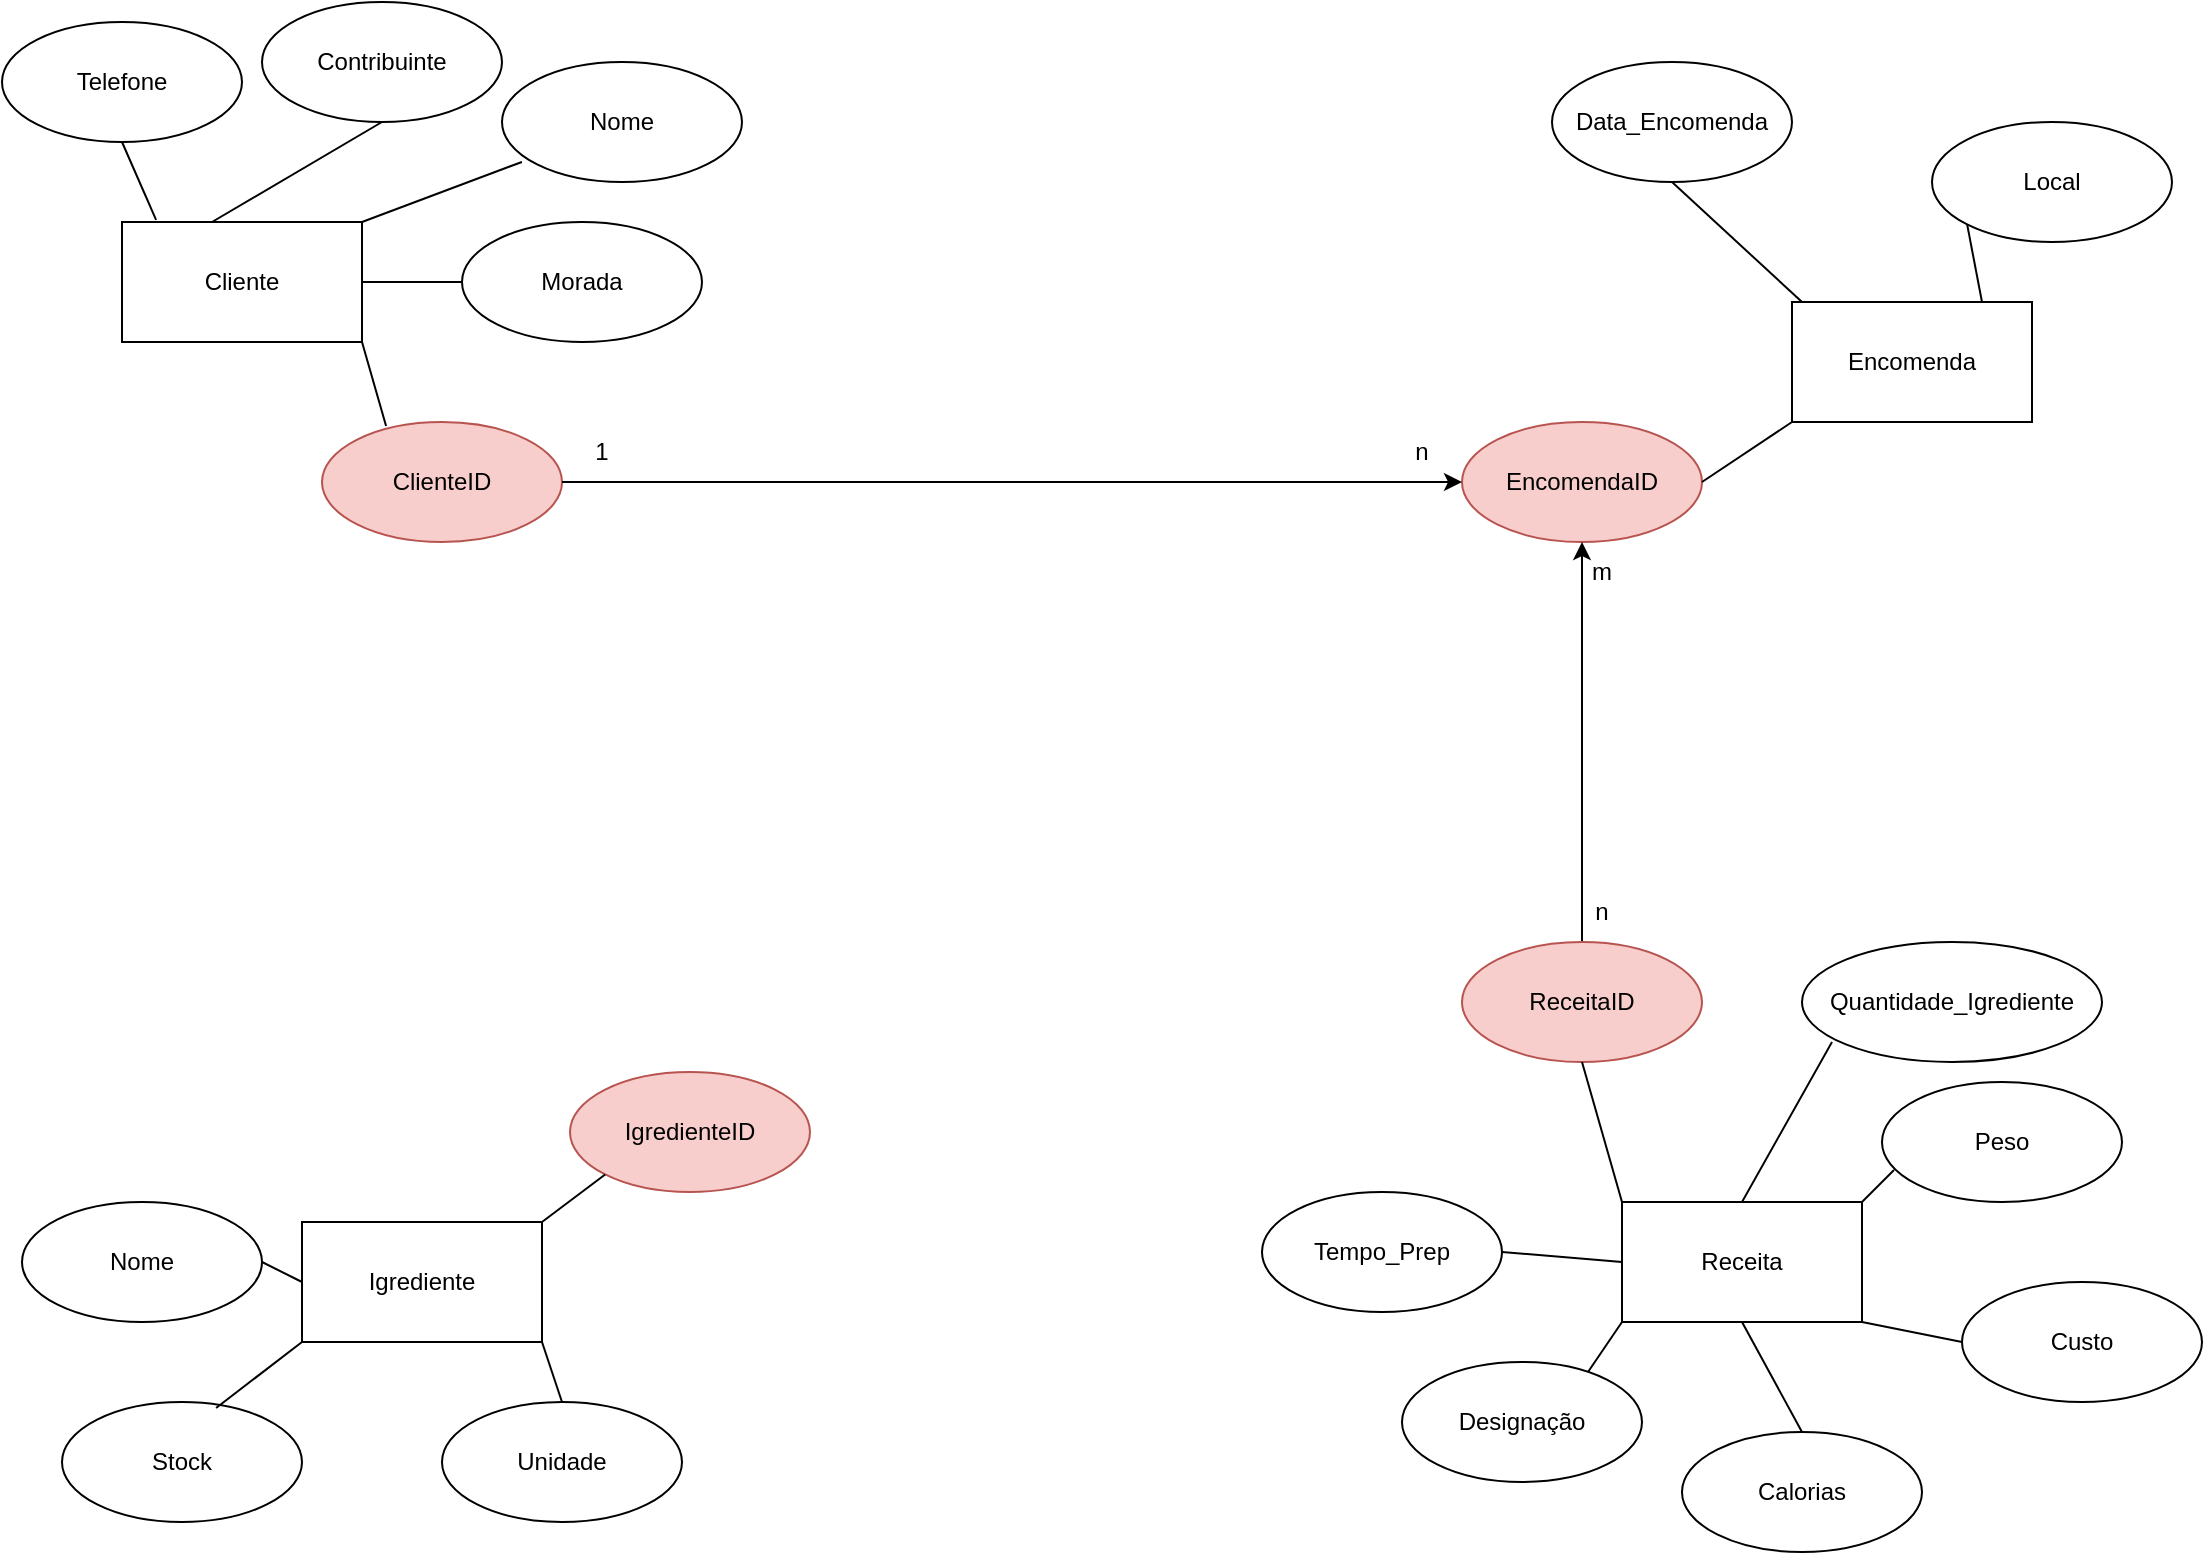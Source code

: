 <mxfile version="26.0.11">
  <diagram name="Página-1" id="If2Lp6D9Ydw0UGbauSkJ">
    <mxGraphModel dx="1632" dy="753" grid="1" gridSize="10" guides="1" tooltips="1" connect="1" arrows="1" fold="1" page="1" pageScale="1" pageWidth="827" pageHeight="1169" math="0" shadow="0">
      <root>
        <mxCell id="0" />
        <mxCell id="1" parent="0" />
        <mxCell id="kfA48wIo51u5LH3W96tf-1" value="Cliente" style="rounded=0;whiteSpace=wrap;html=1;" parent="1" vertex="1">
          <mxGeometry x="70" y="130" width="120" height="60" as="geometry" />
        </mxCell>
        <mxCell id="kfA48wIo51u5LH3W96tf-2" value="Encomenda" style="rounded=0;whiteSpace=wrap;html=1;" parent="1" vertex="1">
          <mxGeometry x="905" y="170" width="120" height="60" as="geometry" />
        </mxCell>
        <mxCell id="kfA48wIo51u5LH3W96tf-3" value="Receita" style="rounded=0;whiteSpace=wrap;html=1;" parent="1" vertex="1">
          <mxGeometry x="820" y="620" width="120" height="60" as="geometry" />
        </mxCell>
        <mxCell id="kfA48wIo51u5LH3W96tf-4" value="Nome" style="ellipse;whiteSpace=wrap;html=1;" parent="1" vertex="1">
          <mxGeometry x="260" y="50" width="120" height="60" as="geometry" />
        </mxCell>
        <mxCell id="kfA48wIo51u5LH3W96tf-5" value="Morada" style="ellipse;whiteSpace=wrap;html=1;" parent="1" vertex="1">
          <mxGeometry x="240" y="130" width="120" height="60" as="geometry" />
        </mxCell>
        <mxCell id="kfA48wIo51u5LH3W96tf-6" value="Telefone" style="ellipse;whiteSpace=wrap;html=1;" parent="1" vertex="1">
          <mxGeometry x="10" y="30" width="120" height="60" as="geometry" />
        </mxCell>
        <mxCell id="kfA48wIo51u5LH3W96tf-7" value="Contribuinte" style="ellipse;whiteSpace=wrap;html=1;" parent="1" vertex="1">
          <mxGeometry x="140" y="20" width="120" height="60" as="geometry" />
        </mxCell>
        <mxCell id="kfA48wIo51u5LH3W96tf-8" value="ClienteID" style="ellipse;whiteSpace=wrap;html=1;fillColor=#f8cecc;strokeColor=#b85450;" parent="1" vertex="1">
          <mxGeometry x="170" y="230" width="120" height="60" as="geometry" />
        </mxCell>
        <mxCell id="kfA48wIo51u5LH3W96tf-9" value="EncomendaID" style="ellipse;whiteSpace=wrap;html=1;fillColor=#f8cecc;strokeColor=#b85450;" parent="1" vertex="1">
          <mxGeometry x="740" y="230" width="120" height="60" as="geometry" />
        </mxCell>
        <mxCell id="563A25bPd7Za-6aqqXd2-4" value="" style="edgeStyle=orthogonalEdgeStyle;rounded=0;orthogonalLoop=1;jettySize=auto;html=1;entryX=0.5;entryY=1;entryDx=0;entryDy=0;" edge="1" parent="1" source="kfA48wIo51u5LH3W96tf-10" target="kfA48wIo51u5LH3W96tf-9">
          <mxGeometry relative="1" as="geometry">
            <mxPoint x="800" y="380" as="targetPoint" />
          </mxGeometry>
        </mxCell>
        <mxCell id="kfA48wIo51u5LH3W96tf-10" value="ReceitaID" style="ellipse;whiteSpace=wrap;html=1;fillColor=#f8cecc;strokeColor=#b85450;" parent="1" vertex="1">
          <mxGeometry x="740" y="490" width="120" height="60" as="geometry" />
        </mxCell>
        <mxCell id="kfA48wIo51u5LH3W96tf-11" value="" style="endArrow=none;html=1;rounded=0;exitX=0.5;exitY=1;exitDx=0;exitDy=0;entryX=0.142;entryY=-0.017;entryDx=0;entryDy=0;entryPerimeter=0;" parent="1" source="kfA48wIo51u5LH3W96tf-6" target="kfA48wIo51u5LH3W96tf-1" edge="1">
          <mxGeometry width="50" height="50" relative="1" as="geometry">
            <mxPoint x="105" y="130" as="sourcePoint" />
            <mxPoint x="155" y="80" as="targetPoint" />
          </mxGeometry>
        </mxCell>
        <mxCell id="kfA48wIo51u5LH3W96tf-12" value="" style="endArrow=none;html=1;rounded=0;exitX=0.5;exitY=1;exitDx=0;exitDy=0;entryX=0.375;entryY=0;entryDx=0;entryDy=0;entryPerimeter=0;" parent="1" source="kfA48wIo51u5LH3W96tf-7" target="kfA48wIo51u5LH3W96tf-1" edge="1">
          <mxGeometry width="50" height="50" relative="1" as="geometry">
            <mxPoint x="80" y="100" as="sourcePoint" />
            <mxPoint x="130" y="120" as="targetPoint" />
          </mxGeometry>
        </mxCell>
        <mxCell id="kfA48wIo51u5LH3W96tf-13" value="" style="endArrow=none;html=1;rounded=0;exitX=0.083;exitY=0.833;exitDx=0;exitDy=0;entryX=1;entryY=0;entryDx=0;entryDy=0;exitPerimeter=0;" parent="1" source="kfA48wIo51u5LH3W96tf-4" target="kfA48wIo51u5LH3W96tf-1" edge="1">
          <mxGeometry width="50" height="50" relative="1" as="geometry">
            <mxPoint x="210" y="90" as="sourcePoint" />
            <mxPoint x="125" y="140" as="targetPoint" />
          </mxGeometry>
        </mxCell>
        <mxCell id="kfA48wIo51u5LH3W96tf-14" value="" style="endArrow=none;html=1;rounded=0;exitX=0;exitY=0.5;exitDx=0;exitDy=0;entryX=1;entryY=0.5;entryDx=0;entryDy=0;" parent="1" source="kfA48wIo51u5LH3W96tf-5" target="kfA48wIo51u5LH3W96tf-1" edge="1">
          <mxGeometry width="50" height="50" relative="1" as="geometry">
            <mxPoint x="280" y="110" as="sourcePoint" />
            <mxPoint x="200" y="140" as="targetPoint" />
          </mxGeometry>
        </mxCell>
        <mxCell id="kfA48wIo51u5LH3W96tf-15" value="" style="endArrow=none;html=1;rounded=0;exitX=0.267;exitY=0.033;exitDx=0;exitDy=0;entryX=1;entryY=1;entryDx=0;entryDy=0;exitPerimeter=0;" parent="1" source="kfA48wIo51u5LH3W96tf-8" target="kfA48wIo51u5LH3W96tf-1" edge="1">
          <mxGeometry width="50" height="50" relative="1" as="geometry">
            <mxPoint x="250" y="170" as="sourcePoint" />
            <mxPoint x="200" y="170" as="targetPoint" />
          </mxGeometry>
        </mxCell>
        <mxCell id="kfA48wIo51u5LH3W96tf-16" value="Data_Encomenda" style="ellipse;whiteSpace=wrap;html=1;" parent="1" vertex="1">
          <mxGeometry x="785" y="50" width="120" height="60" as="geometry" />
        </mxCell>
        <mxCell id="kfA48wIo51u5LH3W96tf-17" value="Local" style="ellipse;whiteSpace=wrap;html=1;" parent="1" vertex="1">
          <mxGeometry x="975" y="80" width="120" height="60" as="geometry" />
        </mxCell>
        <mxCell id="kfA48wIo51u5LH3W96tf-18" value="Designação" style="ellipse;whiteSpace=wrap;html=1;" parent="1" vertex="1">
          <mxGeometry x="710" y="700" width="120" height="60" as="geometry" />
        </mxCell>
        <mxCell id="kfA48wIo51u5LH3W96tf-19" value="Tempo_Prep" style="ellipse;whiteSpace=wrap;html=1;" parent="1" vertex="1">
          <mxGeometry x="640" y="615" width="120" height="60" as="geometry" />
        </mxCell>
        <mxCell id="kfA48wIo51u5LH3W96tf-20" value="Peso" style="ellipse;whiteSpace=wrap;html=1;" parent="1" vertex="1">
          <mxGeometry x="950" y="560" width="120" height="60" as="geometry" />
        </mxCell>
        <mxCell id="kfA48wIo51u5LH3W96tf-21" value="Calorias" style="ellipse;whiteSpace=wrap;html=1;" parent="1" vertex="1">
          <mxGeometry x="850" y="735" width="120" height="60" as="geometry" />
        </mxCell>
        <mxCell id="kfA48wIo51u5LH3W96tf-22" value="Custo" style="ellipse;whiteSpace=wrap;html=1;" parent="1" vertex="1">
          <mxGeometry x="990" y="660" width="120" height="60" as="geometry" />
        </mxCell>
        <mxCell id="kfA48wIo51u5LH3W96tf-23" value="" style="endArrow=none;html=1;rounded=0;exitX=0.5;exitY=1;exitDx=0;exitDy=0;entryX=0.25;entryY=0;entryDx=0;entryDy=0;" parent="1" source="kfA48wIo51u5LH3W96tf-16" edge="1">
          <mxGeometry width="50" height="50" relative="1" as="geometry">
            <mxPoint x="852" y="120" as="sourcePoint" />
            <mxPoint x="910" y="170" as="targetPoint" />
          </mxGeometry>
        </mxCell>
        <mxCell id="kfA48wIo51u5LH3W96tf-25" value="" style="endArrow=none;html=1;rounded=0;exitX=0;exitY=1;exitDx=0;exitDy=0;entryX=1;entryY=0;entryDx=0;entryDy=0;" parent="1" source="kfA48wIo51u5LH3W96tf-17" edge="1">
          <mxGeometry width="50" height="50" relative="1" as="geometry">
            <mxPoint x="855" y="120" as="sourcePoint" />
            <mxPoint x="1000" y="170" as="targetPoint" />
          </mxGeometry>
        </mxCell>
        <mxCell id="kfA48wIo51u5LH3W96tf-26" value="" style="endArrow=none;html=1;rounded=0;exitX=0.5;exitY=1;exitDx=0;exitDy=0;entryX=0;entryY=0;entryDx=0;entryDy=0;" parent="1" source="kfA48wIo51u5LH3W96tf-10" target="kfA48wIo51u5LH3W96tf-3" edge="1">
          <mxGeometry width="50" height="50" relative="1" as="geometry">
            <mxPoint x="1058" y="360" as="sourcePoint" />
            <mxPoint x="1080" y="310" as="targetPoint" />
          </mxGeometry>
        </mxCell>
        <mxCell id="kfA48wIo51u5LH3W96tf-27" value="" style="endArrow=none;html=1;rounded=0;exitX=1;exitY=0.5;exitDx=0;exitDy=0;entryX=0;entryY=0.5;entryDx=0;entryDy=0;" parent="1" source="kfA48wIo51u5LH3W96tf-19" target="kfA48wIo51u5LH3W96tf-3" edge="1">
          <mxGeometry width="50" height="50" relative="1" as="geometry">
            <mxPoint x="820" y="590" as="sourcePoint" />
            <mxPoint x="830" y="630" as="targetPoint" />
          </mxGeometry>
        </mxCell>
        <mxCell id="kfA48wIo51u5LH3W96tf-28" value="" style="endArrow=none;html=1;rounded=0;exitX=0.775;exitY=0.083;exitDx=0;exitDy=0;entryX=0;entryY=1;entryDx=0;entryDy=0;exitPerimeter=0;" parent="1" source="kfA48wIo51u5LH3W96tf-18" target="kfA48wIo51u5LH3W96tf-3" edge="1">
          <mxGeometry width="50" height="50" relative="1" as="geometry">
            <mxPoint x="770" y="655" as="sourcePoint" />
            <mxPoint x="830" y="660" as="targetPoint" />
          </mxGeometry>
        </mxCell>
        <mxCell id="kfA48wIo51u5LH3W96tf-29" value="" style="endArrow=none;html=1;rounded=0;exitX=0.5;exitY=0;exitDx=0;exitDy=0;entryX=0.5;entryY=1;entryDx=0;entryDy=0;" parent="1" source="kfA48wIo51u5LH3W96tf-21" target="kfA48wIo51u5LH3W96tf-3" edge="1">
          <mxGeometry width="50" height="50" relative="1" as="geometry">
            <mxPoint x="813" y="715" as="sourcePoint" />
            <mxPoint x="830" y="690" as="targetPoint" />
          </mxGeometry>
        </mxCell>
        <mxCell id="kfA48wIo51u5LH3W96tf-30" value="" style="endArrow=none;html=1;rounded=0;exitX=0;exitY=0.5;exitDx=0;exitDy=0;entryX=1;entryY=1;entryDx=0;entryDy=0;" parent="1" source="kfA48wIo51u5LH3W96tf-22" target="kfA48wIo51u5LH3W96tf-3" edge="1">
          <mxGeometry width="50" height="50" relative="1" as="geometry">
            <mxPoint x="920" y="745" as="sourcePoint" />
            <mxPoint x="890" y="690" as="targetPoint" />
          </mxGeometry>
        </mxCell>
        <mxCell id="kfA48wIo51u5LH3W96tf-31" value="" style="endArrow=none;html=1;rounded=0;exitX=0.05;exitY=0.733;exitDx=0;exitDy=0;entryX=1;entryY=0;entryDx=0;entryDy=0;exitPerimeter=0;" parent="1" source="kfA48wIo51u5LH3W96tf-20" target="kfA48wIo51u5LH3W96tf-3" edge="1">
          <mxGeometry width="50" height="50" relative="1" as="geometry">
            <mxPoint x="1000" y="700" as="sourcePoint" />
            <mxPoint x="950" y="690" as="targetPoint" />
          </mxGeometry>
        </mxCell>
        <mxCell id="kfA48wIo51u5LH3W96tf-34" value="1" style="text;html=1;align=center;verticalAlign=middle;whiteSpace=wrap;rounded=0;" parent="1" vertex="1">
          <mxGeometry x="280" y="230" width="60" height="30" as="geometry" />
        </mxCell>
        <mxCell id="kfA48wIo51u5LH3W96tf-36" value="" style="edgeStyle=orthogonalEdgeStyle;rounded=0;orthogonalLoop=1;jettySize=auto;html=1;entryX=0;entryY=0.5;entryDx=0;entryDy=0;" parent="1" source="kfA48wIo51u5LH3W96tf-8" target="kfA48wIo51u5LH3W96tf-9" edge="1">
          <mxGeometry relative="1" as="geometry">
            <mxPoint x="290" y="260" as="sourcePoint" />
            <mxPoint x="470" y="260" as="targetPoint" />
          </mxGeometry>
        </mxCell>
        <mxCell id="kfA48wIo51u5LH3W96tf-37" value="n" style="text;html=1;align=center;verticalAlign=middle;whiteSpace=wrap;rounded=0;" parent="1" vertex="1">
          <mxGeometry x="690" y="230" width="60" height="30" as="geometry" />
        </mxCell>
        <mxCell id="563A25bPd7Za-6aqqXd2-2" value="" style="endArrow=none;html=1;rounded=0;exitX=1;exitY=0.5;exitDx=0;exitDy=0;entryX=0;entryY=1;entryDx=0;entryDy=0;" edge="1" parent="1" source="kfA48wIo51u5LH3W96tf-9" target="kfA48wIo51u5LH3W96tf-2">
          <mxGeometry width="50" height="50" relative="1" as="geometry">
            <mxPoint x="860" y="250" as="sourcePoint" />
            <mxPoint x="925" y="310" as="targetPoint" />
          </mxGeometry>
        </mxCell>
        <mxCell id="563A25bPd7Za-6aqqXd2-5" value="n" style="text;html=1;align=center;verticalAlign=middle;whiteSpace=wrap;rounded=0;" vertex="1" parent="1">
          <mxGeometry x="780" y="460" width="60" height="30" as="geometry" />
        </mxCell>
        <mxCell id="563A25bPd7Za-6aqqXd2-6" value="m" style="text;html=1;align=center;verticalAlign=middle;whiteSpace=wrap;rounded=0;" vertex="1" parent="1">
          <mxGeometry x="780" y="290" width="60" height="30" as="geometry" />
        </mxCell>
        <mxCell id="563A25bPd7Za-6aqqXd2-7" value="IgredienteID" style="ellipse;whiteSpace=wrap;html=1;fillColor=#f8cecc;strokeColor=#b85450;" vertex="1" parent="1">
          <mxGeometry x="294" y="555" width="120" height="60" as="geometry" />
        </mxCell>
        <mxCell id="563A25bPd7Za-6aqqXd2-8" value="Igrediente" style="rounded=0;whiteSpace=wrap;html=1;" vertex="1" parent="1">
          <mxGeometry x="160" y="630" width="120" height="60" as="geometry" />
        </mxCell>
        <mxCell id="563A25bPd7Za-6aqqXd2-9" value="Nome" style="ellipse;whiteSpace=wrap;html=1;" vertex="1" parent="1">
          <mxGeometry x="20" y="620" width="120" height="60" as="geometry" />
        </mxCell>
        <mxCell id="563A25bPd7Za-6aqqXd2-10" value="Unidade" style="ellipse;whiteSpace=wrap;html=1;" vertex="1" parent="1">
          <mxGeometry x="230" y="720" width="120" height="60" as="geometry" />
        </mxCell>
        <mxCell id="563A25bPd7Za-6aqqXd2-11" value="Stock" style="ellipse;whiteSpace=wrap;html=1;" vertex="1" parent="1">
          <mxGeometry x="40" y="720" width="120" height="60" as="geometry" />
        </mxCell>
        <mxCell id="563A25bPd7Za-6aqqXd2-12" value="" style="endArrow=none;html=1;rounded=0;exitX=1;exitY=0;exitDx=0;exitDy=0;entryX=0;entryY=1;entryDx=0;entryDy=0;" edge="1" parent="1" source="563A25bPd7Za-6aqqXd2-8" target="563A25bPd7Za-6aqqXd2-7">
          <mxGeometry width="50" height="50" relative="1" as="geometry">
            <mxPoint x="250" y="615" as="sourcePoint" />
            <mxPoint x="310" y="620" as="targetPoint" />
          </mxGeometry>
        </mxCell>
        <mxCell id="563A25bPd7Za-6aqqXd2-13" value="" style="endArrow=none;html=1;rounded=0;exitX=0.5;exitY=0;exitDx=0;exitDy=0;entryX=1;entryY=1;entryDx=0;entryDy=0;" edge="1" parent="1" source="563A25bPd7Za-6aqqXd2-10" target="563A25bPd7Za-6aqqXd2-8">
          <mxGeometry width="50" height="50" relative="1" as="geometry">
            <mxPoint x="290" y="640" as="sourcePoint" />
            <mxPoint x="322" y="616" as="targetPoint" />
          </mxGeometry>
        </mxCell>
        <mxCell id="563A25bPd7Za-6aqqXd2-14" value="" style="endArrow=none;html=1;rounded=0;exitX=0.642;exitY=0.05;exitDx=0;exitDy=0;entryX=0;entryY=1;entryDx=0;entryDy=0;exitPerimeter=0;" edge="1" parent="1" source="563A25bPd7Za-6aqqXd2-11" target="563A25bPd7Za-6aqqXd2-8">
          <mxGeometry width="50" height="50" relative="1" as="geometry">
            <mxPoint x="300" y="650" as="sourcePoint" />
            <mxPoint x="332" y="626" as="targetPoint" />
          </mxGeometry>
        </mxCell>
        <mxCell id="563A25bPd7Za-6aqqXd2-15" value="" style="endArrow=none;html=1;rounded=0;exitX=1;exitY=0.5;exitDx=0;exitDy=0;entryX=0;entryY=0.5;entryDx=0;entryDy=0;" edge="1" parent="1" source="563A25bPd7Za-6aqqXd2-9" target="563A25bPd7Za-6aqqXd2-8">
          <mxGeometry width="50" height="50" relative="1" as="geometry">
            <mxPoint x="310" y="660" as="sourcePoint" />
            <mxPoint x="342" y="636" as="targetPoint" />
          </mxGeometry>
        </mxCell>
        <mxCell id="563A25bPd7Za-6aqqXd2-16" value="Quantidade_Igrediente" style="ellipse;whiteSpace=wrap;html=1;" vertex="1" parent="1">
          <mxGeometry x="910" y="490" width="150" height="60" as="geometry" />
        </mxCell>
        <mxCell id="563A25bPd7Za-6aqqXd2-17" value="" style="endArrow=none;html=1;rounded=0;exitX=0.1;exitY=0.833;exitDx=0;exitDy=0;entryX=0.5;entryY=0;entryDx=0;entryDy=0;exitPerimeter=0;" edge="1" parent="1" source="563A25bPd7Za-6aqqXd2-16" target="kfA48wIo51u5LH3W96tf-3">
          <mxGeometry width="50" height="50" relative="1" as="geometry">
            <mxPoint x="966" y="614" as="sourcePoint" />
            <mxPoint x="950" y="630" as="targetPoint" />
          </mxGeometry>
        </mxCell>
      </root>
    </mxGraphModel>
  </diagram>
</mxfile>
